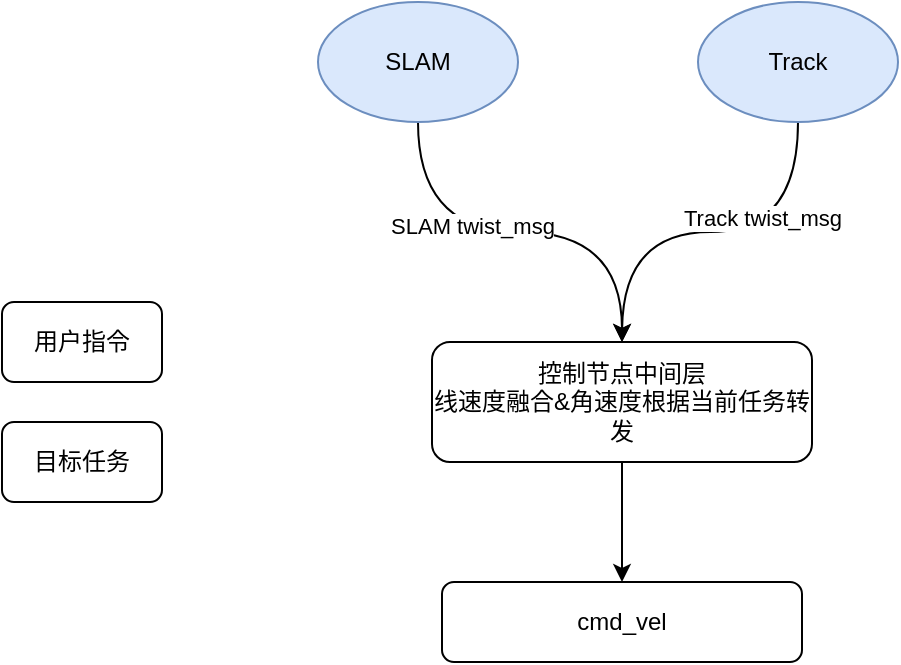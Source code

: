 <mxfile version="28.1.0">
  <diagram name="第 1 页" id="GIKNayzNPguGHVTuN4dD">
    <mxGraphModel dx="815" dy="397" grid="1" gridSize="10" guides="1" tooltips="1" connect="1" arrows="1" fold="1" page="1" pageScale="1" pageWidth="827" pageHeight="1169" math="0" shadow="0">
      <root>
        <mxCell id="0" />
        <mxCell id="1" parent="0" />
        <mxCell id="fyIjxlocXbZwOK5UZx2q-2" value="cmd_vel" style="rounded=1;whiteSpace=wrap;html=1;" vertex="1" parent="1">
          <mxGeometry x="350" y="440" width="180" height="40" as="geometry" />
        </mxCell>
        <mxCell id="fyIjxlocXbZwOK5UZx2q-23" style="edgeStyle=orthogonalEdgeStyle;curved=1;rounded=0;orthogonalLoop=1;jettySize=auto;html=1;exitX=0.5;exitY=1;exitDx=0;exitDy=0;entryX=0.5;entryY=0;entryDx=0;entryDy=0;" edge="1" parent="1" source="fyIjxlocXbZwOK5UZx2q-5" target="fyIjxlocXbZwOK5UZx2q-2">
          <mxGeometry relative="1" as="geometry" />
        </mxCell>
        <mxCell id="fyIjxlocXbZwOK5UZx2q-5" value="控制节点中间层&lt;div&gt;线速度融合&amp;amp;角速度根据当前任务转发&lt;/div&gt;" style="rounded=1;whiteSpace=wrap;html=1;" vertex="1" parent="1">
          <mxGeometry x="345" y="320" width="190" height="60" as="geometry" />
        </mxCell>
        <mxCell id="fyIjxlocXbZwOK5UZx2q-24" style="edgeStyle=orthogonalEdgeStyle;curved=1;rounded=0;orthogonalLoop=1;jettySize=auto;html=1;exitX=0.5;exitY=1;exitDx=0;exitDy=0;entryX=0.5;entryY=0;entryDx=0;entryDy=0;" edge="1" parent="1" source="fyIjxlocXbZwOK5UZx2q-7" target="fyIjxlocXbZwOK5UZx2q-5">
          <mxGeometry relative="1" as="geometry" />
        </mxCell>
        <mxCell id="fyIjxlocXbZwOK5UZx2q-27" value="SLAM twist_msg" style="edgeLabel;html=1;align=center;verticalAlign=middle;resizable=0;points=[];" vertex="1" connectable="0" parent="fyIjxlocXbZwOK5UZx2q-24">
          <mxGeometry x="-0.232" y="3" relative="1" as="geometry">
            <mxPoint as="offset" />
          </mxGeometry>
        </mxCell>
        <mxCell id="fyIjxlocXbZwOK5UZx2q-7" value="SLAM" style="ellipse;whiteSpace=wrap;html=1;fillColor=#dae8fc;strokeColor=#6c8ebf;" vertex="1" parent="1">
          <mxGeometry x="288" y="150" width="100" height="60" as="geometry" />
        </mxCell>
        <mxCell id="fyIjxlocXbZwOK5UZx2q-25" style="edgeStyle=orthogonalEdgeStyle;curved=1;rounded=0;orthogonalLoop=1;jettySize=auto;html=1;exitX=0.5;exitY=1;exitDx=0;exitDy=0;" edge="1" parent="1" source="fyIjxlocXbZwOK5UZx2q-8">
          <mxGeometry relative="1" as="geometry">
            <mxPoint x="440" y="320" as="targetPoint" />
          </mxGeometry>
        </mxCell>
        <mxCell id="fyIjxlocXbZwOK5UZx2q-26" value="Track twist_msg" style="edgeLabel;html=1;align=center;verticalAlign=middle;resizable=0;points=[];" vertex="1" connectable="0" parent="fyIjxlocXbZwOK5UZx2q-25">
          <mxGeometry x="-0.262" y="-7" relative="1" as="geometry">
            <mxPoint as="offset" />
          </mxGeometry>
        </mxCell>
        <mxCell id="fyIjxlocXbZwOK5UZx2q-8" value="Track" style="ellipse;whiteSpace=wrap;html=1;fillColor=#dae8fc;strokeColor=#6c8ebf;" vertex="1" parent="1">
          <mxGeometry x="478" y="150" width="100" height="60" as="geometry" />
        </mxCell>
        <mxCell id="fyIjxlocXbZwOK5UZx2q-18" value="用户指令" style="rounded=1;whiteSpace=wrap;html=1;" vertex="1" parent="1">
          <mxGeometry x="130" y="300" width="80" height="40" as="geometry" />
        </mxCell>
        <mxCell id="fyIjxlocXbZwOK5UZx2q-22" value="目标任务" style="rounded=1;whiteSpace=wrap;html=1;" vertex="1" parent="1">
          <mxGeometry x="130" y="360" width="80" height="40" as="geometry" />
        </mxCell>
      </root>
    </mxGraphModel>
  </diagram>
</mxfile>

